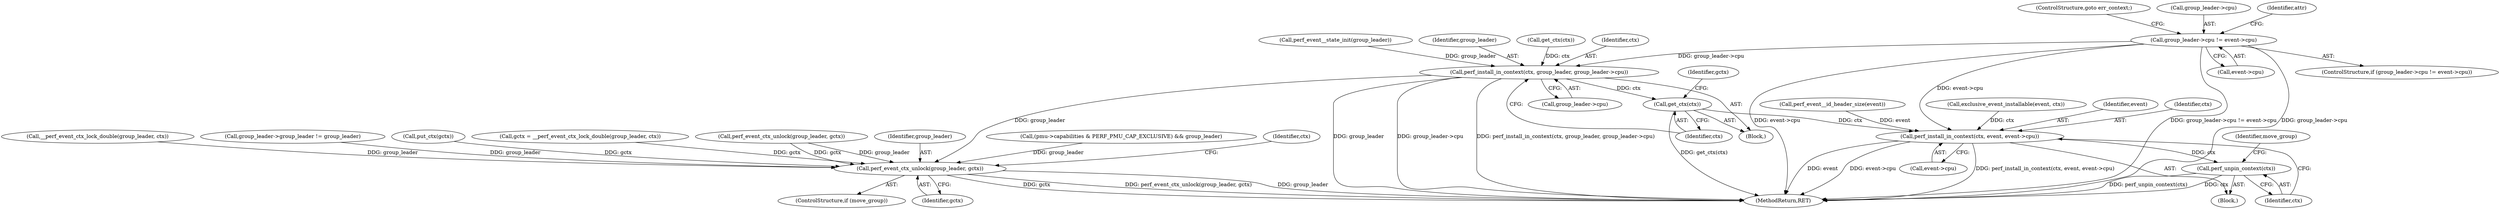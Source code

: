 digraph "0_linux_321027c1fe77f892f4ea07846aeae08cefbbb290@pointer" {
"1000558" [label="(Call,group_leader->cpu != event->cpu)"];
"1000733" [label="(Call,perf_install_in_context(ctx, group_leader, group_leader->cpu))"];
"1000739" [label="(Call,get_ctx(ctx))"];
"1000752" [label="(Call,perf_install_in_context(ctx, event, event->cpu))"];
"1000758" [label="(Call,perf_unpin_context(ctx))"];
"1000762" [label="(Call,perf_event_ctx_unlock(group_leader, gctx))"];
"1000742" [label="(Identifier,gctx)"];
"1000729" [label="(Call,get_ctx(ctx))"];
"1000759" [label="(Identifier,ctx)"];
"1000528" [label="(Call,group_leader->group_leader != group_leader)"];
"1000736" [label="(Call,group_leader->cpu)"];
"1000709" [label="(Block,)"];
"1000754" [label="(Identifier,event)"];
"1000565" [label="(ControlStructure,goto err_context;)"];
"1000760" [label="(ControlStructure,if (move_group))"];
"1000140" [label="(Block,)"];
"1000558" [label="(Call,group_leader->cpu != event->cpu)"];
"1000741" [label="(Call,put_ctx(gctx))"];
"1000557" [label="(ControlStructure,if (group_leader->cpu != event->cpu))"];
"1000559" [label="(Call,group_leader->cpu)"];
"1000764" [label="(Identifier,gctx)"];
"1000562" [label="(Call,event->cpu)"];
"1000734" [label="(Identifier,ctx)"];
"1000761" [label="(Identifier,move_group)"];
"1000733" [label="(Call,perf_install_in_context(ctx, group_leader, group_leader->cpu))"];
"1000858" [label="(MethodReturn,RET)"];
"1000753" [label="(Identifier,ctx)"];
"1000618" [label="(Call,gctx = __perf_event_ctx_lock_double(group_leader, ctx))"];
"1000763" [label="(Identifier,group_leader)"];
"1000755" [label="(Call,event->cpu)"];
"1000752" [label="(Call,perf_install_in_context(ctx, event, event->cpu))"];
"1000758" [label="(Call,perf_unpin_context(ctx))"];
"1000731" [label="(Call,perf_event__state_init(group_leader))"];
"1000507" [label="(Call,(pmu->capabilities & PERF_PMU_CAP_EXCLUSIVE) && group_leader)"];
"1000768" [label="(Identifier,ctx)"];
"1000578" [label="(Identifier,attr)"];
"1000655" [label="(Call,perf_event_ctx_unlock(group_leader, gctx))"];
"1000620" [label="(Call,__perf_event_ctx_lock_double(group_leader, ctx))"];
"1000745" [label="(Call,perf_event__id_header_size(event))"];
"1000740" [label="(Identifier,ctx)"];
"1000735" [label="(Identifier,group_leader)"];
"1000692" [label="(Call,exclusive_event_installable(event, ctx))"];
"1000739" [label="(Call,get_ctx(ctx))"];
"1000762" [label="(Call,perf_event_ctx_unlock(group_leader, gctx))"];
"1000558" -> "1000557"  [label="AST: "];
"1000558" -> "1000562"  [label="CFG: "];
"1000559" -> "1000558"  [label="AST: "];
"1000562" -> "1000558"  [label="AST: "];
"1000565" -> "1000558"  [label="CFG: "];
"1000578" -> "1000558"  [label="CFG: "];
"1000558" -> "1000858"  [label="DDG: event->cpu"];
"1000558" -> "1000858"  [label="DDG: group_leader->cpu != event->cpu"];
"1000558" -> "1000858"  [label="DDG: group_leader->cpu"];
"1000558" -> "1000733"  [label="DDG: group_leader->cpu"];
"1000558" -> "1000752"  [label="DDG: event->cpu"];
"1000733" -> "1000709"  [label="AST: "];
"1000733" -> "1000736"  [label="CFG: "];
"1000734" -> "1000733"  [label="AST: "];
"1000735" -> "1000733"  [label="AST: "];
"1000736" -> "1000733"  [label="AST: "];
"1000740" -> "1000733"  [label="CFG: "];
"1000733" -> "1000858"  [label="DDG: group_leader"];
"1000733" -> "1000858"  [label="DDG: group_leader->cpu"];
"1000733" -> "1000858"  [label="DDG: perf_install_in_context(ctx, group_leader, group_leader->cpu)"];
"1000729" -> "1000733"  [label="DDG: ctx"];
"1000731" -> "1000733"  [label="DDG: group_leader"];
"1000733" -> "1000739"  [label="DDG: ctx"];
"1000733" -> "1000762"  [label="DDG: group_leader"];
"1000739" -> "1000709"  [label="AST: "];
"1000739" -> "1000740"  [label="CFG: "];
"1000740" -> "1000739"  [label="AST: "];
"1000742" -> "1000739"  [label="CFG: "];
"1000739" -> "1000858"  [label="DDG: get_ctx(ctx)"];
"1000739" -> "1000752"  [label="DDG: ctx"];
"1000752" -> "1000140"  [label="AST: "];
"1000752" -> "1000755"  [label="CFG: "];
"1000753" -> "1000752"  [label="AST: "];
"1000754" -> "1000752"  [label="AST: "];
"1000755" -> "1000752"  [label="AST: "];
"1000759" -> "1000752"  [label="CFG: "];
"1000752" -> "1000858"  [label="DDG: event"];
"1000752" -> "1000858"  [label="DDG: event->cpu"];
"1000752" -> "1000858"  [label="DDG: perf_install_in_context(ctx, event, event->cpu)"];
"1000692" -> "1000752"  [label="DDG: ctx"];
"1000745" -> "1000752"  [label="DDG: event"];
"1000752" -> "1000758"  [label="DDG: ctx"];
"1000758" -> "1000140"  [label="AST: "];
"1000758" -> "1000759"  [label="CFG: "];
"1000759" -> "1000758"  [label="AST: "];
"1000761" -> "1000758"  [label="CFG: "];
"1000758" -> "1000858"  [label="DDG: perf_unpin_context(ctx)"];
"1000758" -> "1000858"  [label="DDG: ctx"];
"1000762" -> "1000760"  [label="AST: "];
"1000762" -> "1000764"  [label="CFG: "];
"1000763" -> "1000762"  [label="AST: "];
"1000764" -> "1000762"  [label="AST: "];
"1000768" -> "1000762"  [label="CFG: "];
"1000762" -> "1000858"  [label="DDG: perf_event_ctx_unlock(group_leader, gctx)"];
"1000762" -> "1000858"  [label="DDG: group_leader"];
"1000762" -> "1000858"  [label="DDG: gctx"];
"1000655" -> "1000762"  [label="DDG: group_leader"];
"1000655" -> "1000762"  [label="DDG: gctx"];
"1000507" -> "1000762"  [label="DDG: group_leader"];
"1000620" -> "1000762"  [label="DDG: group_leader"];
"1000528" -> "1000762"  [label="DDG: group_leader"];
"1000741" -> "1000762"  [label="DDG: gctx"];
"1000618" -> "1000762"  [label="DDG: gctx"];
}
